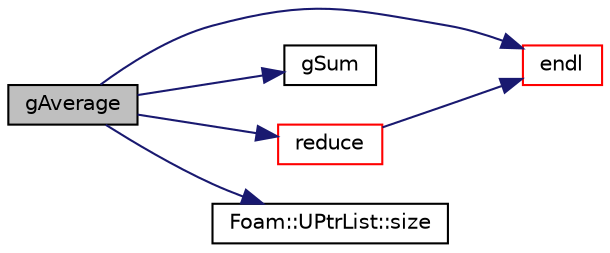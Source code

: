digraph "gAverage"
{
  bgcolor="transparent";
  edge [fontname="Helvetica",fontsize="10",labelfontname="Helvetica",labelfontsize="10"];
  node [fontname="Helvetica",fontsize="10",shape=record];
  rankdir="LR";
  Node75042 [label="gAverage",height=0.2,width=0.4,color="black", fillcolor="grey75", style="filled", fontcolor="black"];
  Node75042 -> Node75043 [color="midnightblue",fontsize="10",style="solid",fontname="Helvetica"];
  Node75043 [label="endl",height=0.2,width=0.4,color="red",URL="$a21851.html#a2db8fe02a0d3909e9351bb4275b23ce4",tooltip="Add newline and flush stream. "];
  Node75042 -> Node75045 [color="midnightblue",fontsize="10",style="solid",fontname="Helvetica"];
  Node75045 [label="gSum",height=0.2,width=0.4,color="black",URL="$a21851.html#a11b1ebb4c53ad062332767d75ca96328"];
  Node75042 -> Node75046 [color="midnightblue",fontsize="10",style="solid",fontname="Helvetica"];
  Node75046 [label="reduce",height=0.2,width=0.4,color="red",URL="$a21851.html#a7ffd6af4acc2eb9ba72ee296b5ecda23"];
  Node75046 -> Node75043 [color="midnightblue",fontsize="10",style="solid",fontname="Helvetica"];
  Node75042 -> Node75063 [color="midnightblue",fontsize="10",style="solid",fontname="Helvetica"];
  Node75063 [label="Foam::UPtrList::size",height=0.2,width=0.4,color="black",URL="$a27101.html#a47b3bf30da1eb3ab8076b5fbe00e0494",tooltip="Return the number of elements in the UPtrList. "];
}
